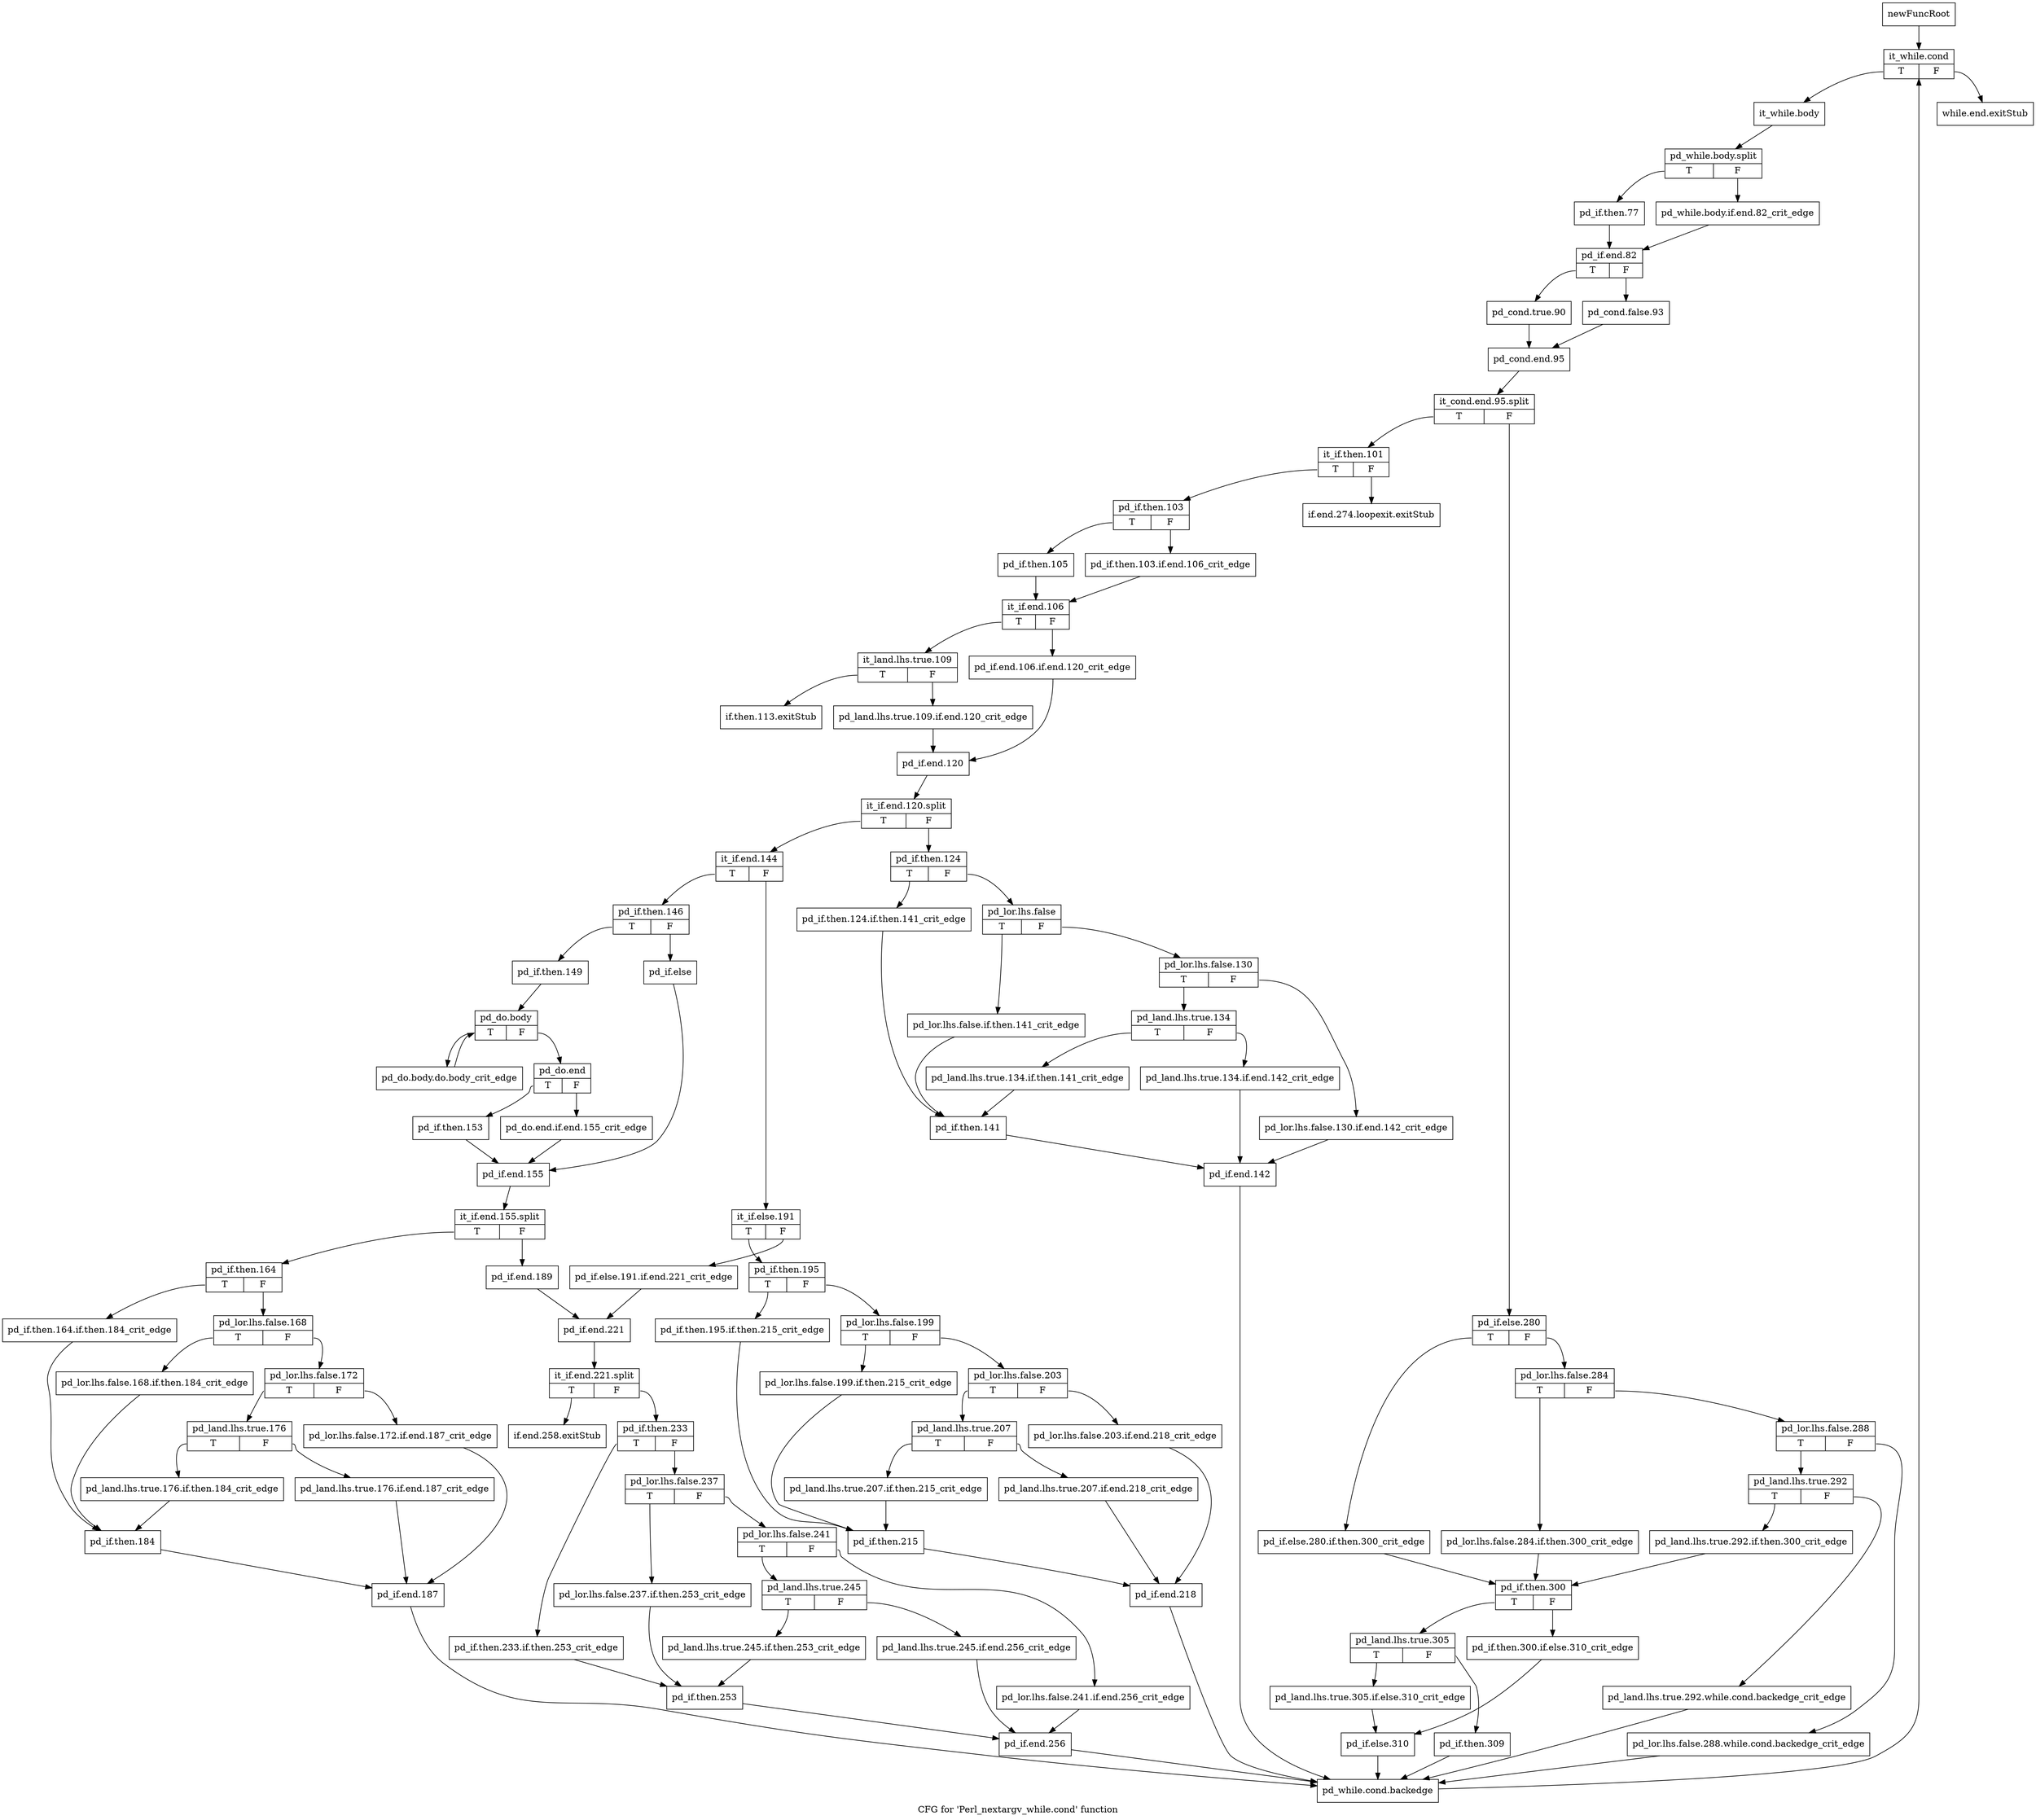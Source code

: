 digraph "CFG for 'Perl_nextargv_while.cond' function" {
	label="CFG for 'Perl_nextargv_while.cond' function";

	Node0x4abefe0 [shape=record,label="{newFuncRoot}"];
	Node0x4abefe0 -> Node0x4abf170;
	Node0x4abf030 [shape=record,label="{while.end.exitStub}"];
	Node0x4abf080 [shape=record,label="{if.end.274.loopexit.exitStub}"];
	Node0x4abf0d0 [shape=record,label="{if.then.113.exitStub}"];
	Node0x4abf120 [shape=record,label="{if.end.258.exitStub}"];
	Node0x4abf170 [shape=record,label="{it_while.cond|{<s0>T|<s1>F}}"];
	Node0x4abf170:s0 -> Node0x4abf1c0;
	Node0x4abf170:s1 -> Node0x4abf030;
	Node0x4abf1c0 [shape=record,label="{it_while.body}"];
	Node0x4abf1c0 -> Node0x6313b80;
	Node0x6313b80 [shape=record,label="{pd_while.body.split|{<s0>T|<s1>F}}"];
	Node0x6313b80:s0 -> Node0x4abf260;
	Node0x6313b80:s1 -> Node0x4abf210;
	Node0x4abf210 [shape=record,label="{pd_while.body.if.end.82_crit_edge}"];
	Node0x4abf210 -> Node0x4abf2b0;
	Node0x4abf260 [shape=record,label="{pd_if.then.77}"];
	Node0x4abf260 -> Node0x4abf2b0;
	Node0x4abf2b0 [shape=record,label="{pd_if.end.82|{<s0>T|<s1>F}}"];
	Node0x4abf2b0:s0 -> Node0x4abf350;
	Node0x4abf2b0:s1 -> Node0x4abf300;
	Node0x4abf300 [shape=record,label="{pd_cond.false.93}"];
	Node0x4abf300 -> Node0x4abf3a0;
	Node0x4abf350 [shape=record,label="{pd_cond.true.90}"];
	Node0x4abf350 -> Node0x4abf3a0;
	Node0x4abf3a0 [shape=record,label="{pd_cond.end.95}"];
	Node0x4abf3a0 -> Node0x63126f0;
	Node0x63126f0 [shape=record,label="{it_cond.end.95.split|{<s0>T|<s1>F}}"];
	Node0x63126f0:s0 -> Node0x4abf8a0;
	Node0x63126f0:s1 -> Node0x4abf3f0;
	Node0x4abf3f0 [shape=record,label="{pd_if.else.280|{<s0>T|<s1>F}}"];
	Node0x4abf3f0:s0 -> Node0x4abf670;
	Node0x4abf3f0:s1 -> Node0x4abf440;
	Node0x4abf440 [shape=record,label="{pd_lor.lhs.false.284|{<s0>T|<s1>F}}"];
	Node0x4abf440:s0 -> Node0x4abf620;
	Node0x4abf440:s1 -> Node0x4abf490;
	Node0x4abf490 [shape=record,label="{pd_lor.lhs.false.288|{<s0>T|<s1>F}}"];
	Node0x4abf490:s0 -> Node0x4abf530;
	Node0x4abf490:s1 -> Node0x4abf4e0;
	Node0x4abf4e0 [shape=record,label="{pd_lor.lhs.false.288.while.cond.backedge_crit_edge}"];
	Node0x4abf4e0 -> Node0x4ac0d40;
	Node0x4abf530 [shape=record,label="{pd_land.lhs.true.292|{<s0>T|<s1>F}}"];
	Node0x4abf530:s0 -> Node0x4abf5d0;
	Node0x4abf530:s1 -> Node0x4abf580;
	Node0x4abf580 [shape=record,label="{pd_land.lhs.true.292.while.cond.backedge_crit_edge}"];
	Node0x4abf580 -> Node0x4ac0d40;
	Node0x4abf5d0 [shape=record,label="{pd_land.lhs.true.292.if.then.300_crit_edge}"];
	Node0x4abf5d0 -> Node0x4abf6c0;
	Node0x4abf620 [shape=record,label="{pd_lor.lhs.false.284.if.then.300_crit_edge}"];
	Node0x4abf620 -> Node0x4abf6c0;
	Node0x4abf670 [shape=record,label="{pd_if.else.280.if.then.300_crit_edge}"];
	Node0x4abf670 -> Node0x4abf6c0;
	Node0x4abf6c0 [shape=record,label="{pd_if.then.300|{<s0>T|<s1>F}}"];
	Node0x4abf6c0:s0 -> Node0x4abf760;
	Node0x4abf6c0:s1 -> Node0x4abf710;
	Node0x4abf710 [shape=record,label="{pd_if.then.300.if.else.310_crit_edge}"];
	Node0x4abf710 -> Node0x4abf850;
	Node0x4abf760 [shape=record,label="{pd_land.lhs.true.305|{<s0>T|<s1>F}}"];
	Node0x4abf760:s0 -> Node0x4abf800;
	Node0x4abf760:s1 -> Node0x4abf7b0;
	Node0x4abf7b0 [shape=record,label="{pd_if.then.309}"];
	Node0x4abf7b0 -> Node0x4ac0d40;
	Node0x4abf800 [shape=record,label="{pd_land.lhs.true.305.if.else.310_crit_edge}"];
	Node0x4abf800 -> Node0x4abf850;
	Node0x4abf850 [shape=record,label="{pd_if.else.310}"];
	Node0x4abf850 -> Node0x4ac0d40;
	Node0x4abf8a0 [shape=record,label="{it_if.then.101|{<s0>T|<s1>F}}"];
	Node0x4abf8a0:s0 -> Node0x4abf8f0;
	Node0x4abf8a0:s1 -> Node0x4abf080;
	Node0x4abf8f0 [shape=record,label="{pd_if.then.103|{<s0>T|<s1>F}}"];
	Node0x4abf8f0:s0 -> Node0x4abf990;
	Node0x4abf8f0:s1 -> Node0x4abf940;
	Node0x4abf940 [shape=record,label="{pd_if.then.103.if.end.106_crit_edge}"];
	Node0x4abf940 -> Node0x4abf9e0;
	Node0x4abf990 [shape=record,label="{pd_if.then.105}"];
	Node0x4abf990 -> Node0x4abf9e0;
	Node0x4abf9e0 [shape=record,label="{it_if.end.106|{<s0>T|<s1>F}}"];
	Node0x4abf9e0:s0 -> Node0x4abfa80;
	Node0x4abf9e0:s1 -> Node0x4abfa30;
	Node0x4abfa30 [shape=record,label="{pd_if.end.106.if.end.120_crit_edge}"];
	Node0x4abfa30 -> Node0x4abfb20;
	Node0x4abfa80 [shape=record,label="{it_land.lhs.true.109|{<s0>T|<s1>F}}"];
	Node0x4abfa80:s0 -> Node0x4abf0d0;
	Node0x4abfa80:s1 -> Node0x4abfad0;
	Node0x4abfad0 [shape=record,label="{pd_land.lhs.true.109.if.end.120_crit_edge}"];
	Node0x4abfad0 -> Node0x4abfb20;
	Node0x4abfb20 [shape=record,label="{pd_if.end.120}"];
	Node0x4abfb20 -> Node0x63121c0;
	Node0x63121c0 [shape=record,label="{it_if.end.120.split|{<s0>T|<s1>F}}"];
	Node0x63121c0:s0 -> Node0x4abfee0;
	Node0x63121c0:s1 -> Node0x4abfb70;
	Node0x4abfb70 [shape=record,label="{pd_if.then.124|{<s0>T|<s1>F}}"];
	Node0x4abfb70:s0 -> Node0x4abfdf0;
	Node0x4abfb70:s1 -> Node0x4abfbc0;
	Node0x4abfbc0 [shape=record,label="{pd_lor.lhs.false|{<s0>T|<s1>F}}"];
	Node0x4abfbc0:s0 -> Node0x4abfda0;
	Node0x4abfbc0:s1 -> Node0x4abfc10;
	Node0x4abfc10 [shape=record,label="{pd_lor.lhs.false.130|{<s0>T|<s1>F}}"];
	Node0x4abfc10:s0 -> Node0x4abfcb0;
	Node0x4abfc10:s1 -> Node0x4abfc60;
	Node0x4abfc60 [shape=record,label="{pd_lor.lhs.false.130.if.end.142_crit_edge}"];
	Node0x4abfc60 -> Node0x4abfe90;
	Node0x4abfcb0 [shape=record,label="{pd_land.lhs.true.134|{<s0>T|<s1>F}}"];
	Node0x4abfcb0:s0 -> Node0x4abfd50;
	Node0x4abfcb0:s1 -> Node0x4abfd00;
	Node0x4abfd00 [shape=record,label="{pd_land.lhs.true.134.if.end.142_crit_edge}"];
	Node0x4abfd00 -> Node0x4abfe90;
	Node0x4abfd50 [shape=record,label="{pd_land.lhs.true.134.if.then.141_crit_edge}"];
	Node0x4abfd50 -> Node0x4abfe40;
	Node0x4abfda0 [shape=record,label="{pd_lor.lhs.false.if.then.141_crit_edge}"];
	Node0x4abfda0 -> Node0x4abfe40;
	Node0x4abfdf0 [shape=record,label="{pd_if.then.124.if.then.141_crit_edge}"];
	Node0x4abfdf0 -> Node0x4abfe40;
	Node0x4abfe40 [shape=record,label="{pd_if.then.141}"];
	Node0x4abfe40 -> Node0x4abfe90;
	Node0x4abfe90 [shape=record,label="{pd_if.end.142}"];
	Node0x4abfe90 -> Node0x4ac0d40;
	Node0x4abfee0 [shape=record,label="{it_if.end.144|{<s0>T|<s1>F}}"];
	Node0x4abfee0:s0 -> Node0x4ac0340;
	Node0x4abfee0:s1 -> Node0x4abff30;
	Node0x4abff30 [shape=record,label="{it_if.else.191|{<s0>T|<s1>F}}"];
	Node0x4abff30:s0 -> Node0x4abffd0;
	Node0x4abff30:s1 -> Node0x4abff80;
	Node0x4abff80 [shape=record,label="{pd_if.else.191.if.end.221_crit_edge}"];
	Node0x4abff80 -> Node0x4ac0610;
	Node0x4abffd0 [shape=record,label="{pd_if.then.195|{<s0>T|<s1>F}}"];
	Node0x4abffd0:s0 -> Node0x4ac0250;
	Node0x4abffd0:s1 -> Node0x4ac0020;
	Node0x4ac0020 [shape=record,label="{pd_lor.lhs.false.199|{<s0>T|<s1>F}}"];
	Node0x4ac0020:s0 -> Node0x4ac0200;
	Node0x4ac0020:s1 -> Node0x4ac0070;
	Node0x4ac0070 [shape=record,label="{pd_lor.lhs.false.203|{<s0>T|<s1>F}}"];
	Node0x4ac0070:s0 -> Node0x4ac0110;
	Node0x4ac0070:s1 -> Node0x4ac00c0;
	Node0x4ac00c0 [shape=record,label="{pd_lor.lhs.false.203.if.end.218_crit_edge}"];
	Node0x4ac00c0 -> Node0x4ac02f0;
	Node0x4ac0110 [shape=record,label="{pd_land.lhs.true.207|{<s0>T|<s1>F}}"];
	Node0x4ac0110:s0 -> Node0x4ac01b0;
	Node0x4ac0110:s1 -> Node0x4ac0160;
	Node0x4ac0160 [shape=record,label="{pd_land.lhs.true.207.if.end.218_crit_edge}"];
	Node0x4ac0160 -> Node0x4ac02f0;
	Node0x4ac01b0 [shape=record,label="{pd_land.lhs.true.207.if.then.215_crit_edge}"];
	Node0x4ac01b0 -> Node0x4ac02a0;
	Node0x4ac0200 [shape=record,label="{pd_lor.lhs.false.199.if.then.215_crit_edge}"];
	Node0x4ac0200 -> Node0x4ac02a0;
	Node0x4ac0250 [shape=record,label="{pd_if.then.195.if.then.215_crit_edge}"];
	Node0x4ac0250 -> Node0x4ac02a0;
	Node0x4ac02a0 [shape=record,label="{pd_if.then.215}"];
	Node0x4ac02a0 -> Node0x4ac02f0;
	Node0x4ac02f0 [shape=record,label="{pd_if.end.218}"];
	Node0x4ac02f0 -> Node0x4ac0d40;
	Node0x4ac0340 [shape=record,label="{pd_if.then.146|{<s0>T|<s1>F}}"];
	Node0x4ac0340:s0 -> Node0x4ac03e0;
	Node0x4ac0340:s1 -> Node0x4ac0390;
	Node0x4ac0390 [shape=record,label="{pd_if.else}"];
	Node0x4ac0390 -> Node0x4ac0570;
	Node0x4ac03e0 [shape=record,label="{pd_if.then.149}"];
	Node0x4ac03e0 -> Node0x4ac0430;
	Node0x4ac0430 [shape=record,label="{pd_do.body|{<s0>T|<s1>F}}"];
	Node0x4ac0430:s0 -> Node0x4ac0d90;
	Node0x4ac0430:s1 -> Node0x4ac0480;
	Node0x4ac0480 [shape=record,label="{pd_do.end|{<s0>T|<s1>F}}"];
	Node0x4ac0480:s0 -> Node0x4ac0520;
	Node0x4ac0480:s1 -> Node0x4ac04d0;
	Node0x4ac04d0 [shape=record,label="{pd_do.end.if.end.155_crit_edge}"];
	Node0x4ac04d0 -> Node0x4ac0570;
	Node0x4ac0520 [shape=record,label="{pd_if.then.153}"];
	Node0x4ac0520 -> Node0x4ac0570;
	Node0x4ac0570 [shape=record,label="{pd_if.end.155}"];
	Node0x4ac0570 -> Node0x6312b80;
	Node0x6312b80 [shape=record,label="{it_if.end.155.split|{<s0>T|<s1>F}}"];
	Node0x6312b80:s0 -> Node0x4ac09d0;
	Node0x6312b80:s1 -> Node0x4ac05c0;
	Node0x4ac05c0 [shape=record,label="{pd_if.end.189}"];
	Node0x4ac05c0 -> Node0x4ac0610;
	Node0x4ac0610 [shape=record,label="{pd_if.end.221}"];
	Node0x4ac0610 -> Node0x6312f90;
	Node0x6312f90 [shape=record,label="{it_if.end.221.split|{<s0>T|<s1>F}}"];
	Node0x6312f90:s0 -> Node0x4abf120;
	Node0x6312f90:s1 -> Node0x4ac0660;
	Node0x4ac0660 [shape=record,label="{pd_if.then.233|{<s0>T|<s1>F}}"];
	Node0x4ac0660:s0 -> Node0x4ac08e0;
	Node0x4ac0660:s1 -> Node0x4ac06b0;
	Node0x4ac06b0 [shape=record,label="{pd_lor.lhs.false.237|{<s0>T|<s1>F}}"];
	Node0x4ac06b0:s0 -> Node0x4ac0890;
	Node0x4ac06b0:s1 -> Node0x4ac0700;
	Node0x4ac0700 [shape=record,label="{pd_lor.lhs.false.241|{<s0>T|<s1>F}}"];
	Node0x4ac0700:s0 -> Node0x4ac07a0;
	Node0x4ac0700:s1 -> Node0x4ac0750;
	Node0x4ac0750 [shape=record,label="{pd_lor.lhs.false.241.if.end.256_crit_edge}"];
	Node0x4ac0750 -> Node0x4ac0980;
	Node0x4ac07a0 [shape=record,label="{pd_land.lhs.true.245|{<s0>T|<s1>F}}"];
	Node0x4ac07a0:s0 -> Node0x4ac0840;
	Node0x4ac07a0:s1 -> Node0x4ac07f0;
	Node0x4ac07f0 [shape=record,label="{pd_land.lhs.true.245.if.end.256_crit_edge}"];
	Node0x4ac07f0 -> Node0x4ac0980;
	Node0x4ac0840 [shape=record,label="{pd_land.lhs.true.245.if.then.253_crit_edge}"];
	Node0x4ac0840 -> Node0x4ac0930;
	Node0x4ac0890 [shape=record,label="{pd_lor.lhs.false.237.if.then.253_crit_edge}"];
	Node0x4ac0890 -> Node0x4ac0930;
	Node0x4ac08e0 [shape=record,label="{pd_if.then.233.if.then.253_crit_edge}"];
	Node0x4ac08e0 -> Node0x4ac0930;
	Node0x4ac0930 [shape=record,label="{pd_if.then.253}"];
	Node0x4ac0930 -> Node0x4ac0980;
	Node0x4ac0980 [shape=record,label="{pd_if.end.256}"];
	Node0x4ac0980 -> Node0x4ac0d40;
	Node0x4ac09d0 [shape=record,label="{pd_if.then.164|{<s0>T|<s1>F}}"];
	Node0x4ac09d0:s0 -> Node0x4ac0c50;
	Node0x4ac09d0:s1 -> Node0x4ac0a20;
	Node0x4ac0a20 [shape=record,label="{pd_lor.lhs.false.168|{<s0>T|<s1>F}}"];
	Node0x4ac0a20:s0 -> Node0x4ac0c00;
	Node0x4ac0a20:s1 -> Node0x4ac0a70;
	Node0x4ac0a70 [shape=record,label="{pd_lor.lhs.false.172|{<s0>T|<s1>F}}"];
	Node0x4ac0a70:s0 -> Node0x4ac0b10;
	Node0x4ac0a70:s1 -> Node0x4ac0ac0;
	Node0x4ac0ac0 [shape=record,label="{pd_lor.lhs.false.172.if.end.187_crit_edge}"];
	Node0x4ac0ac0 -> Node0x4ac0cf0;
	Node0x4ac0b10 [shape=record,label="{pd_land.lhs.true.176|{<s0>T|<s1>F}}"];
	Node0x4ac0b10:s0 -> Node0x4ac0bb0;
	Node0x4ac0b10:s1 -> Node0x4ac0b60;
	Node0x4ac0b60 [shape=record,label="{pd_land.lhs.true.176.if.end.187_crit_edge}"];
	Node0x4ac0b60 -> Node0x4ac0cf0;
	Node0x4ac0bb0 [shape=record,label="{pd_land.lhs.true.176.if.then.184_crit_edge}"];
	Node0x4ac0bb0 -> Node0x4ac0ca0;
	Node0x4ac0c00 [shape=record,label="{pd_lor.lhs.false.168.if.then.184_crit_edge}"];
	Node0x4ac0c00 -> Node0x4ac0ca0;
	Node0x4ac0c50 [shape=record,label="{pd_if.then.164.if.then.184_crit_edge}"];
	Node0x4ac0c50 -> Node0x4ac0ca0;
	Node0x4ac0ca0 [shape=record,label="{pd_if.then.184}"];
	Node0x4ac0ca0 -> Node0x4ac0cf0;
	Node0x4ac0cf0 [shape=record,label="{pd_if.end.187}"];
	Node0x4ac0cf0 -> Node0x4ac0d40;
	Node0x4ac0d40 [shape=record,label="{pd_while.cond.backedge}"];
	Node0x4ac0d40 -> Node0x4abf170;
	Node0x4ac0d90 [shape=record,label="{pd_do.body.do.body_crit_edge}"];
	Node0x4ac0d90 -> Node0x4ac0430;
}
